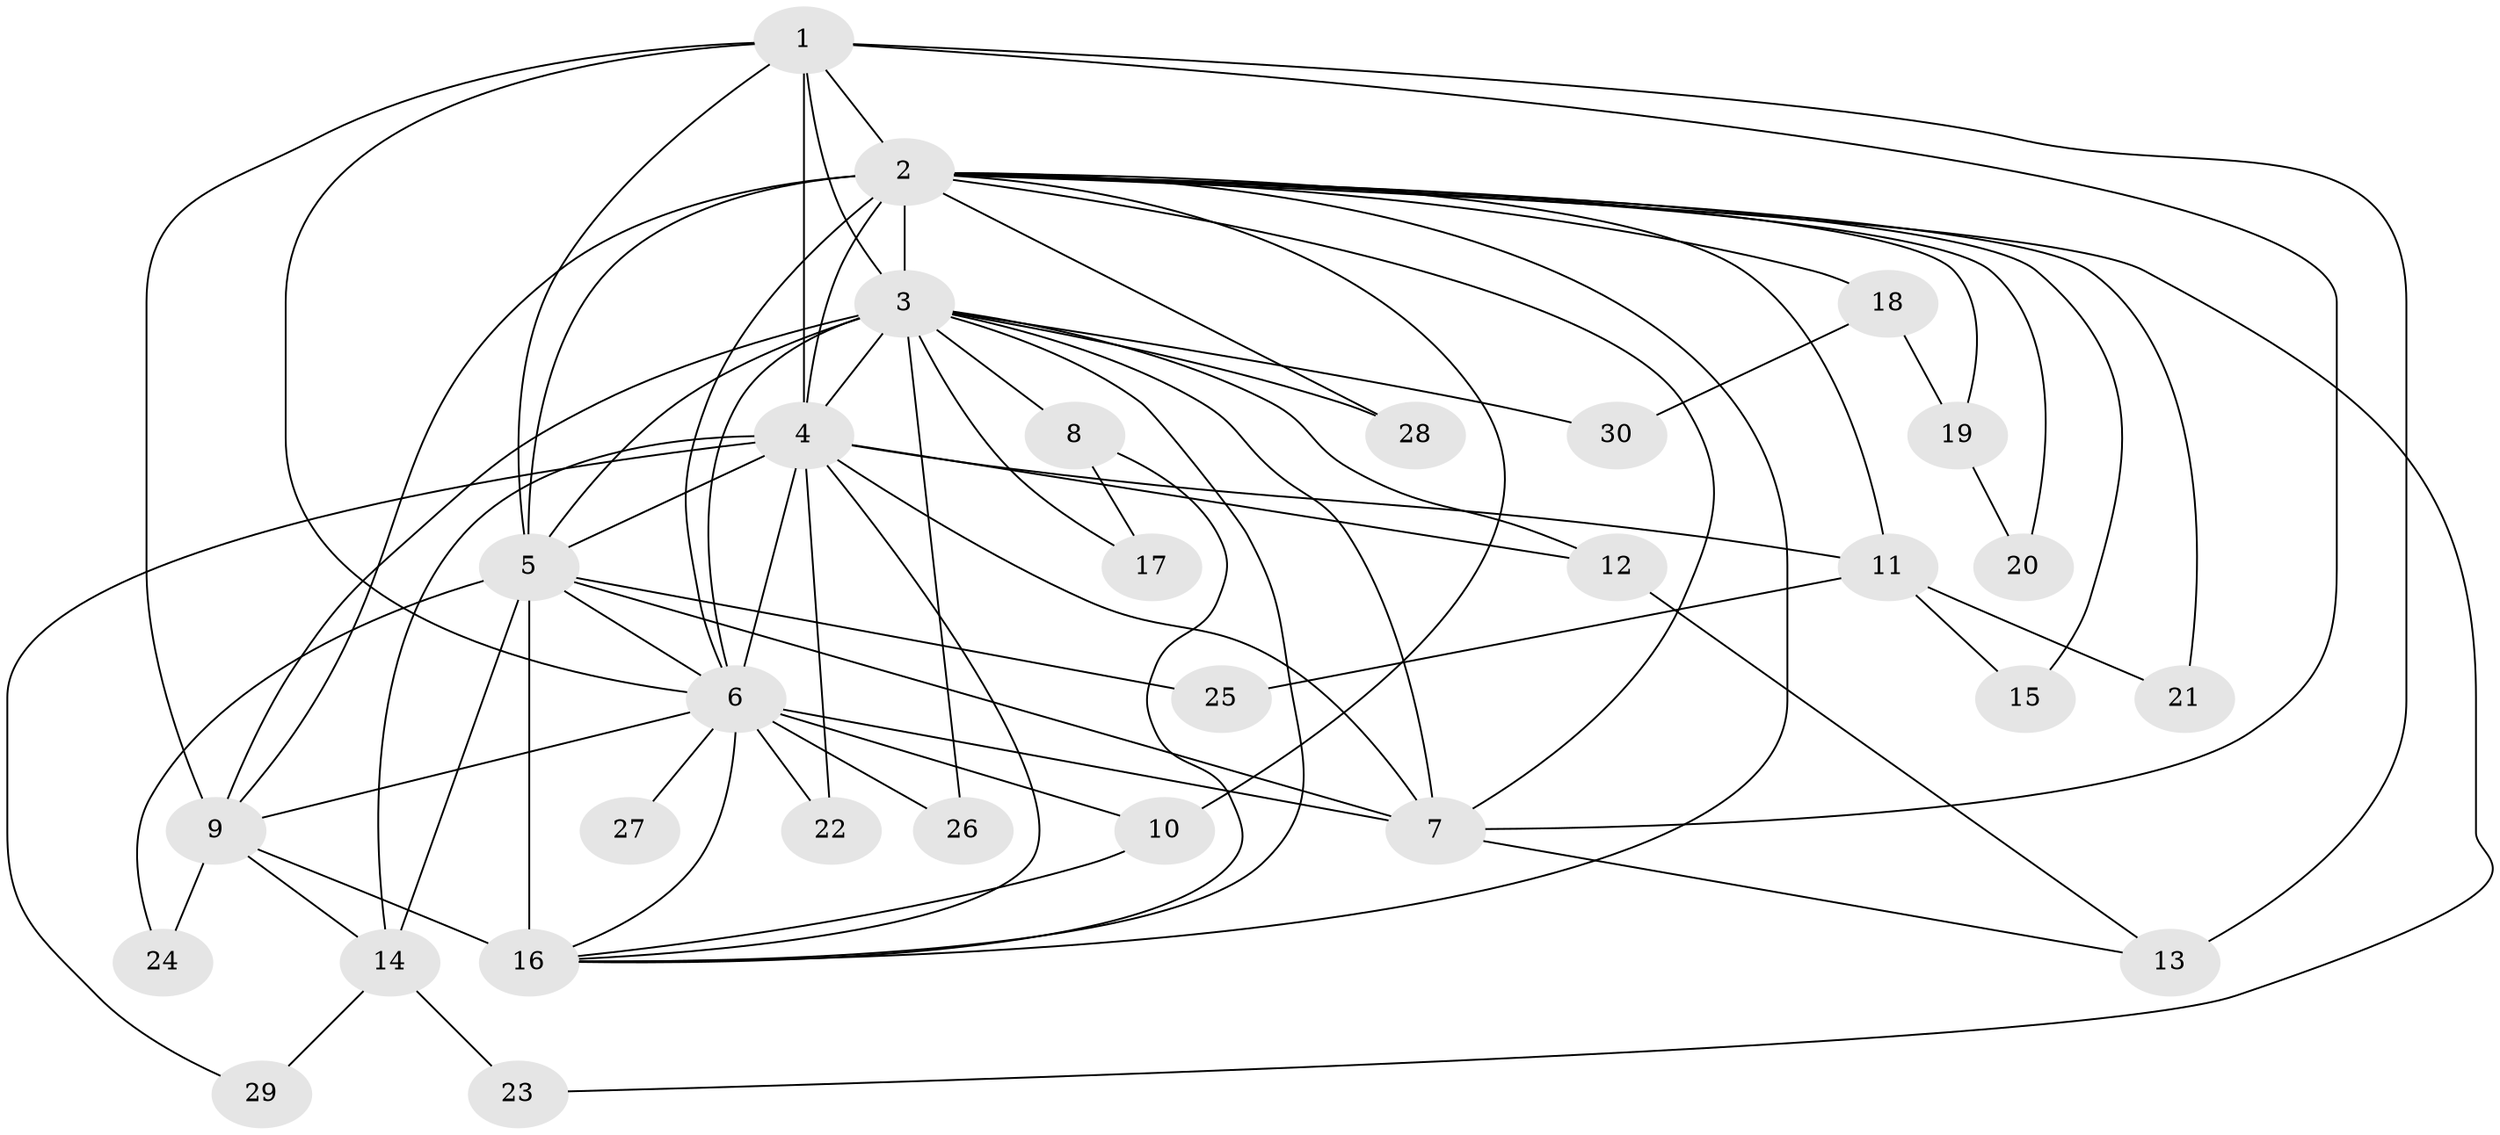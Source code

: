 // original degree distribution, {16: 0.016666666666666666, 19: 0.016666666666666666, 18: 0.03333333333333333, 13: 0.03333333333333333, 14: 0.016666666666666666, 15: 0.016666666666666666, 20: 0.03333333333333333, 4: 0.05, 3: 0.2, 2: 0.55, 5: 0.03333333333333333}
// Generated by graph-tools (version 1.1) at 2025/35/03/09/25 02:35:08]
// undirected, 30 vertices, 74 edges
graph export_dot {
graph [start="1"]
  node [color=gray90,style=filled];
  1;
  2;
  3;
  4;
  5;
  6;
  7;
  8;
  9;
  10;
  11;
  12;
  13;
  14;
  15;
  16;
  17;
  18;
  19;
  20;
  21;
  22;
  23;
  24;
  25;
  26;
  27;
  28;
  29;
  30;
  1 -- 2 [weight=2.0];
  1 -- 3 [weight=3.0];
  1 -- 4 [weight=1.0];
  1 -- 5 [weight=2.0];
  1 -- 6 [weight=1.0];
  1 -- 7 [weight=2.0];
  1 -- 9 [weight=3.0];
  1 -- 13 [weight=2.0];
  2 -- 3 [weight=4.0];
  2 -- 4 [weight=2.0];
  2 -- 5 [weight=4.0];
  2 -- 6 [weight=3.0];
  2 -- 7 [weight=2.0];
  2 -- 9 [weight=1.0];
  2 -- 10 [weight=1.0];
  2 -- 11 [weight=1.0];
  2 -- 15 [weight=1.0];
  2 -- 16 [weight=1.0];
  2 -- 18 [weight=1.0];
  2 -- 19 [weight=1.0];
  2 -- 20 [weight=1.0];
  2 -- 21 [weight=1.0];
  2 -- 23 [weight=1.0];
  2 -- 28 [weight=1.0];
  3 -- 4 [weight=2.0];
  3 -- 5 [weight=4.0];
  3 -- 6 [weight=3.0];
  3 -- 7 [weight=2.0];
  3 -- 8 [weight=1.0];
  3 -- 9 [weight=1.0];
  3 -- 12 [weight=1.0];
  3 -- 16 [weight=1.0];
  3 -- 17 [weight=1.0];
  3 -- 26 [weight=1.0];
  3 -- 28 [weight=1.0];
  3 -- 30 [weight=1.0];
  4 -- 5 [weight=2.0];
  4 -- 6 [weight=2.0];
  4 -- 7 [weight=2.0];
  4 -- 11 [weight=1.0];
  4 -- 12 [weight=1.0];
  4 -- 14 [weight=2.0];
  4 -- 16 [weight=1.0];
  4 -- 22 [weight=1.0];
  4 -- 29 [weight=1.0];
  5 -- 6 [weight=4.0];
  5 -- 7 [weight=2.0];
  5 -- 14 [weight=2.0];
  5 -- 16 [weight=7.0];
  5 -- 24 [weight=1.0];
  5 -- 25 [weight=1.0];
  6 -- 7 [weight=9.0];
  6 -- 9 [weight=1.0];
  6 -- 10 [weight=1.0];
  6 -- 16 [weight=1.0];
  6 -- 22 [weight=1.0];
  6 -- 26 [weight=1.0];
  6 -- 27 [weight=1.0];
  7 -- 13 [weight=1.0];
  8 -- 16 [weight=1.0];
  8 -- 17 [weight=1.0];
  9 -- 14 [weight=1.0];
  9 -- 16 [weight=1.0];
  9 -- 24 [weight=1.0];
  10 -- 16 [weight=1.0];
  11 -- 15 [weight=1.0];
  11 -- 21 [weight=1.0];
  11 -- 25 [weight=1.0];
  12 -- 13 [weight=1.0];
  14 -- 23 [weight=1.0];
  14 -- 29 [weight=1.0];
  18 -- 19 [weight=1.0];
  18 -- 30 [weight=1.0];
  19 -- 20 [weight=1.0];
}
